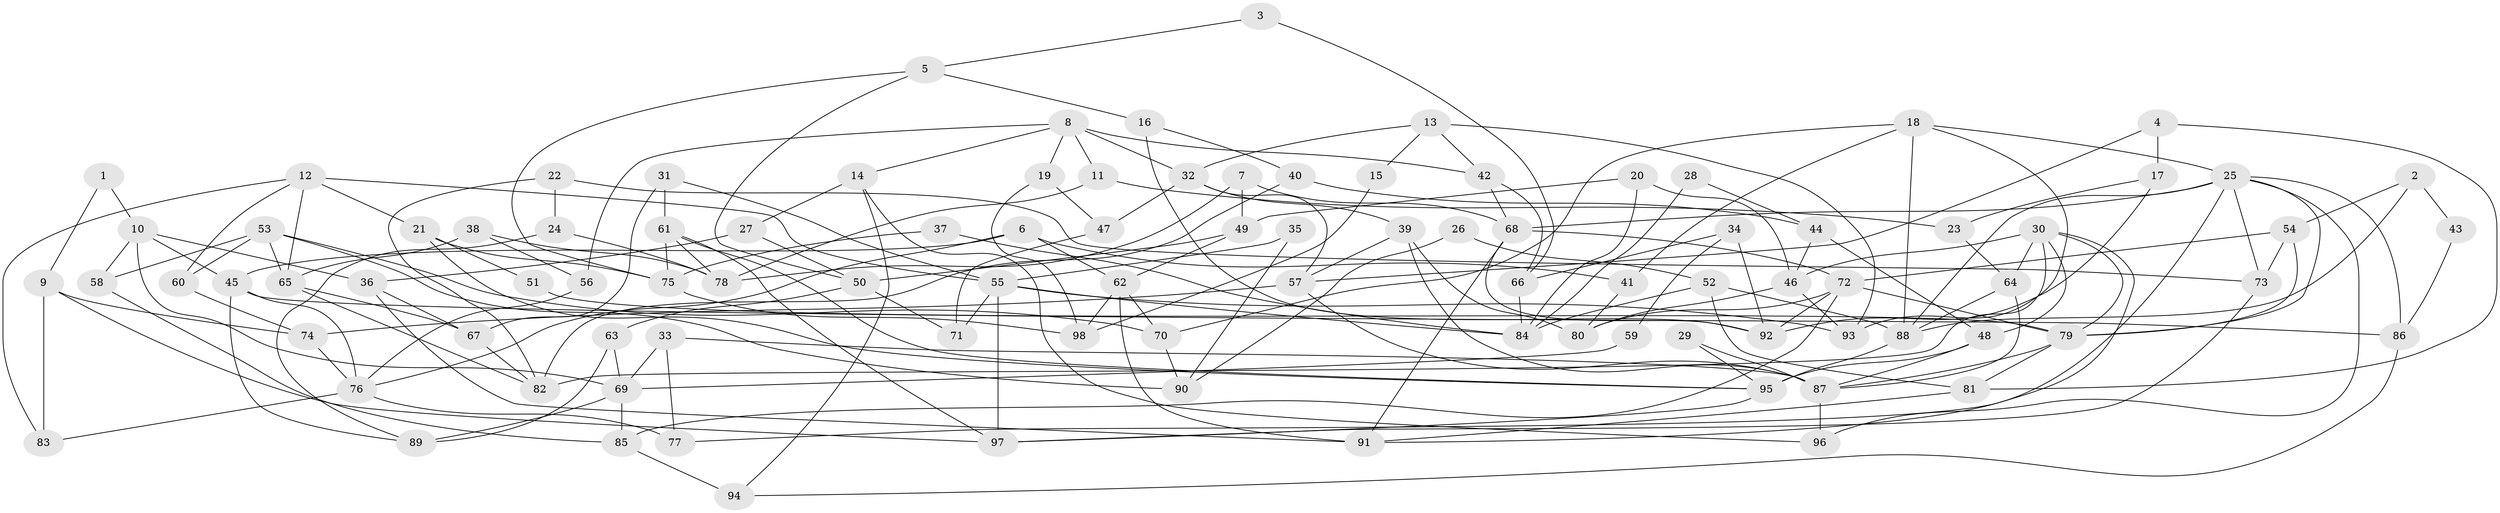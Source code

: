 // Generated by graph-tools (version 1.1) at 2025/02/03/09/25 03:02:06]
// undirected, 98 vertices, 196 edges
graph export_dot {
graph [start="1"]
  node [color=gray90,style=filled];
  1;
  2;
  3;
  4;
  5;
  6;
  7;
  8;
  9;
  10;
  11;
  12;
  13;
  14;
  15;
  16;
  17;
  18;
  19;
  20;
  21;
  22;
  23;
  24;
  25;
  26;
  27;
  28;
  29;
  30;
  31;
  32;
  33;
  34;
  35;
  36;
  37;
  38;
  39;
  40;
  41;
  42;
  43;
  44;
  45;
  46;
  47;
  48;
  49;
  50;
  51;
  52;
  53;
  54;
  55;
  56;
  57;
  58;
  59;
  60;
  61;
  62;
  63;
  64;
  65;
  66;
  67;
  68;
  69;
  70;
  71;
  72;
  73;
  74;
  75;
  76;
  77;
  78;
  79;
  80;
  81;
  82;
  83;
  84;
  85;
  86;
  87;
  88;
  89;
  90;
  91;
  92;
  93;
  94;
  95;
  96;
  97;
  98;
  1 -- 9;
  1 -- 10;
  2 -- 54;
  2 -- 88;
  2 -- 43;
  3 -- 66;
  3 -- 5;
  4 -- 57;
  4 -- 81;
  4 -- 17;
  5 -- 50;
  5 -- 75;
  5 -- 16;
  6 -- 45;
  6 -- 76;
  6 -- 41;
  6 -- 62;
  7 -- 68;
  7 -- 49;
  7 -- 78;
  8 -- 11;
  8 -- 14;
  8 -- 19;
  8 -- 32;
  8 -- 42;
  8 -- 56;
  9 -- 83;
  9 -- 97;
  9 -- 74;
  10 -- 36;
  10 -- 69;
  10 -- 45;
  10 -- 58;
  11 -- 23;
  11 -- 78;
  12 -- 55;
  12 -- 65;
  12 -- 21;
  12 -- 60;
  12 -- 83;
  13 -- 93;
  13 -- 32;
  13 -- 15;
  13 -- 42;
  14 -- 94;
  14 -- 96;
  14 -- 27;
  15 -- 98;
  16 -- 92;
  16 -- 40;
  17 -- 92;
  17 -- 23;
  18 -- 25;
  18 -- 88;
  18 -- 41;
  18 -- 70;
  18 -- 93;
  19 -- 98;
  19 -- 47;
  20 -- 46;
  20 -- 84;
  20 -- 49;
  21 -- 95;
  21 -- 51;
  21 -- 75;
  22 -- 82;
  22 -- 24;
  22 -- 73;
  23 -- 64;
  24 -- 78;
  24 -- 89;
  25 -- 73;
  25 -- 79;
  25 -- 68;
  25 -- 77;
  25 -- 86;
  25 -- 88;
  25 -- 96;
  26 -- 90;
  26 -- 52;
  27 -- 36;
  27 -- 50;
  28 -- 44;
  28 -- 84;
  29 -- 87;
  29 -- 95;
  30 -- 82;
  30 -- 64;
  30 -- 46;
  30 -- 48;
  30 -- 79;
  30 -- 91;
  31 -- 55;
  31 -- 61;
  31 -- 67;
  32 -- 39;
  32 -- 47;
  32 -- 57;
  33 -- 69;
  33 -- 87;
  33 -- 77;
  34 -- 66;
  34 -- 92;
  34 -- 59;
  35 -- 55;
  35 -- 90;
  36 -- 91;
  36 -- 67;
  37 -- 84;
  37 -- 75;
  38 -- 56;
  38 -- 65;
  38 -- 78;
  39 -- 80;
  39 -- 57;
  39 -- 87;
  40 -- 44;
  40 -- 82;
  41 -- 80;
  42 -- 66;
  42 -- 68;
  43 -- 86;
  44 -- 48;
  44 -- 46;
  45 -- 76;
  45 -- 86;
  45 -- 89;
  46 -- 80;
  46 -- 93;
  47 -- 71;
  48 -- 87;
  48 -- 95;
  49 -- 62;
  49 -- 50;
  50 -- 63;
  50 -- 71;
  51 -- 79;
  52 -- 81;
  52 -- 88;
  52 -- 84;
  53 -- 70;
  53 -- 60;
  53 -- 58;
  53 -- 65;
  53 -- 90;
  54 -- 72;
  54 -- 73;
  54 -- 79;
  55 -- 93;
  55 -- 71;
  55 -- 84;
  55 -- 97;
  56 -- 76;
  57 -- 87;
  57 -- 74;
  58 -- 85;
  59 -- 69;
  60 -- 74;
  61 -- 97;
  61 -- 78;
  61 -- 75;
  61 -- 95;
  62 -- 91;
  62 -- 70;
  62 -- 98;
  63 -- 89;
  63 -- 69;
  64 -- 87;
  64 -- 88;
  65 -- 82;
  65 -- 67;
  66 -- 84;
  67 -- 82;
  68 -- 72;
  68 -- 91;
  68 -- 92;
  69 -- 85;
  69 -- 89;
  70 -- 90;
  72 -- 79;
  72 -- 80;
  72 -- 85;
  72 -- 92;
  73 -- 97;
  74 -- 76;
  75 -- 98;
  76 -- 77;
  76 -- 83;
  79 -- 81;
  79 -- 87;
  81 -- 91;
  85 -- 94;
  86 -- 94;
  87 -- 96;
  88 -- 95;
  95 -- 97;
}
